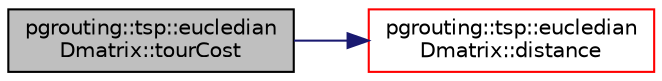 digraph "pgrouting::tsp::eucledianDmatrix::tourCost"
{
  edge [fontname="Helvetica",fontsize="10",labelfontname="Helvetica",labelfontsize="10"];
  node [fontname="Helvetica",fontsize="10",shape=record];
  rankdir="LR";
  Node59 [label="pgrouting::tsp::eucledian\lDmatrix::tourCost",height=0.2,width=0.4,color="black", fillcolor="grey75", style="filled", fontcolor="black"];
  Node59 -> Node60 [color="midnightblue",fontsize="10",style="solid",fontname="Helvetica"];
  Node60 [label="pgrouting::tsp::eucledian\lDmatrix::distance",height=0.2,width=0.4,color="red", fillcolor="white", style="filled",URL="$classpgrouting_1_1tsp_1_1eucledianDmatrix.html#a7d9738b29173a7f3096fba5b4a488e4e"];
}
